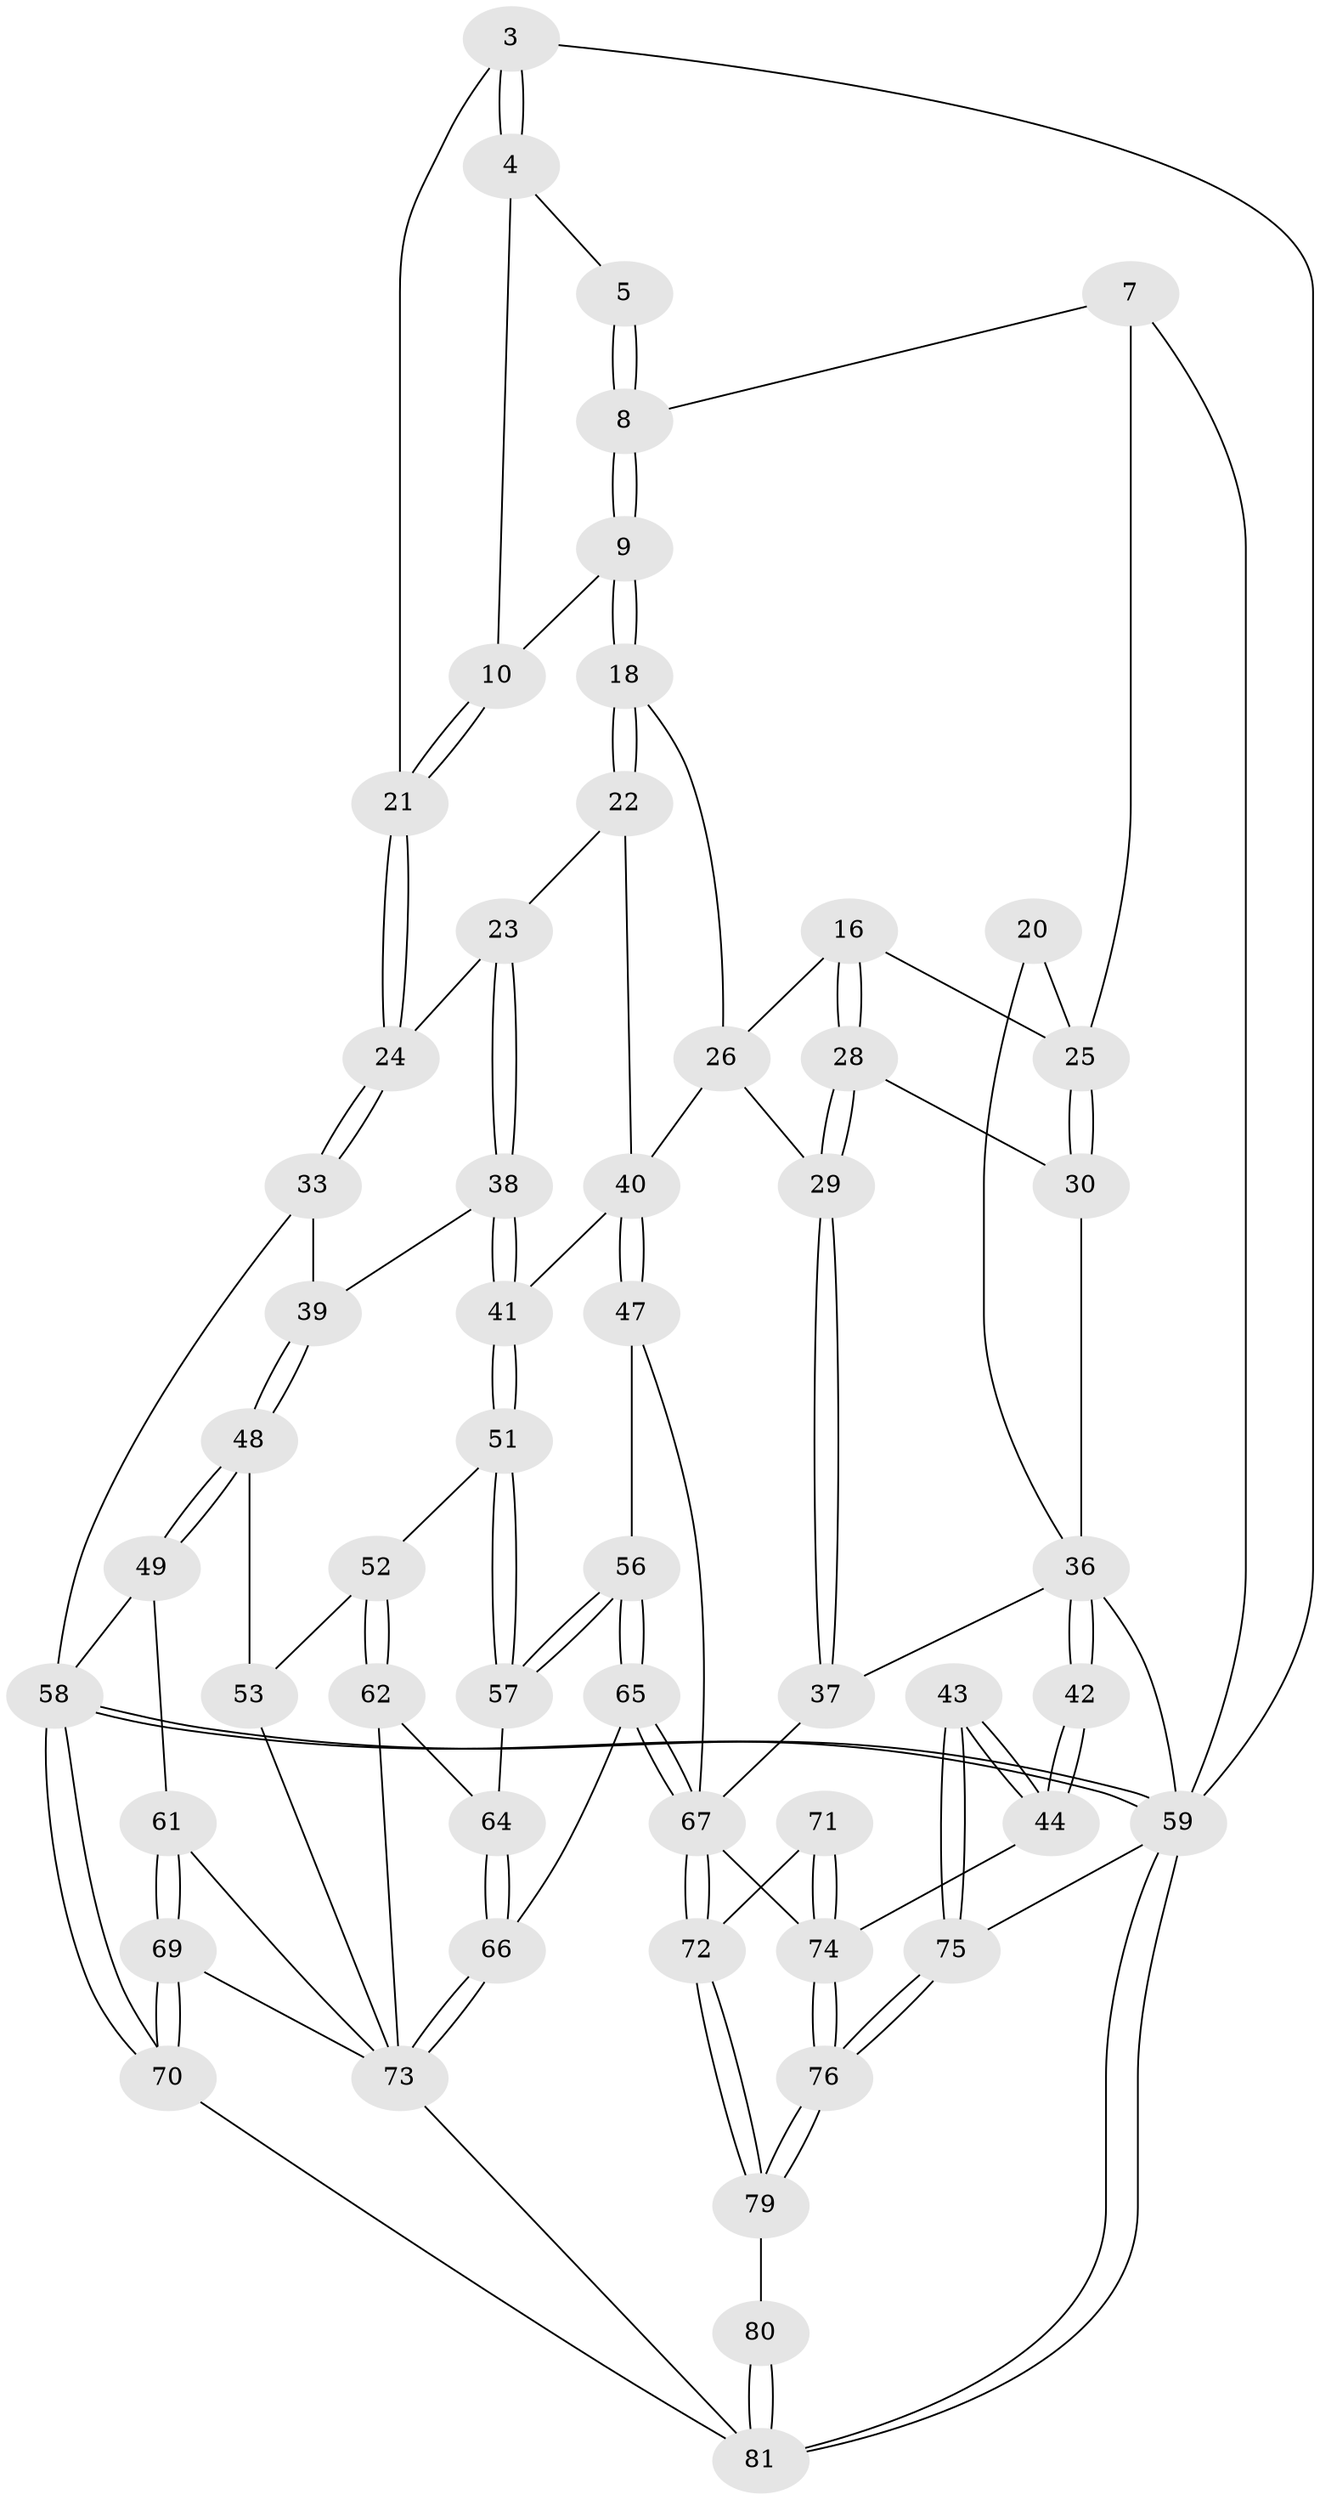 // original degree distribution, {3: 0.024691358024691357, 5: 0.5925925925925926, 4: 0.20987654320987653, 6: 0.1728395061728395}
// Generated by graph-tools (version 1.1) at 2025/05/03/04/25 22:05:59]
// undirected, 56 vertices, 130 edges
graph export_dot {
graph [start="1"]
  node [color=gray90,style=filled];
  3 [pos="+0+0"];
  4 [pos="+0.42233862008995965+0"];
  5 [pos="+0.6107293207813577+0"];
  7 [pos="+0.7491526596090538+0.11043292851394886"];
  8 [pos="+0.6576675241467216+0.05190455670063597"];
  9 [pos="+0.5571676647369098+0.16357519457045117"];
  10 [pos="+0.4070224126323668+0.10557972346512359"];
  16 [pos="+0.670047551721485+0.28765275112498195"];
  18 [pos="+0.5741132822054099+0.2639573510197877"];
  20 [pos="+0.8675448527785837+0.2524438091186928"];
  21 [pos="+0.25844781367046893+0.240702491185587"];
  22 [pos="+0.31798374858600764+0.3216383574490077"];
  23 [pos="+0.2934772836117622+0.3038882989958952"];
  24 [pos="+0.25822165242325334+0.25532137224061496"];
  25 [pos="+0.8030443182087688+0.3518644304931722",super="+15+14"];
  26 [pos="+0.5448889965043833+0.4177307761044265",super="+17"];
  28 [pos="+0.6933433302013426+0.3555108993805035"];
  29 [pos="+0.6308776925759898+0.47676169978060456"];
  30 [pos="+0.7943730066445638+0.402789145134167"];
  33 [pos="+0+0.37850209300181537"];
  36 [pos="+0.8137702525120933+0.47189104756614175",super="+35"];
  37 [pos="+0.6440323617091758+0.5079118556526304"];
  38 [pos="+0.18893343085442077+0.5139005724636226"];
  39 [pos="+0.10912923737985494+0.5126803935002365"];
  40 [pos="+0.3997889381557145+0.5078465643050405",super="+27"];
  41 [pos="+0.2365559191242838+0.562061744717469"];
  42 [pos="+0.8832199389734872+0.5840442472659052"];
  43 [pos="+1+0.6761553366271565"];
  44 [pos="+0.8976666990656937+0.632472950468988"];
  47 [pos="+0.4526256025020827+0.6283647445055098"];
  48 [pos="+0.07805690587798322+0.6187433631673894"];
  49 [pos="+0+0.68523198075908"];
  51 [pos="+0.2301011188044187+0.6337742599717602"];
  52 [pos="+0.19148930002912895+0.6604398104487809"];
  53 [pos="+0.14147625266007535+0.6478112056070969"];
  56 [pos="+0.43250769363995145+0.6466622858114516"];
  57 [pos="+0.3220981240150553+0.6844051758790216"];
  58 [pos="+0+0.8234539538947504",super="+50"];
  59 [pos="+0+1",super="+2+13"];
  61 [pos="+0.0022226431067407636+0.7067854804614965"];
  62 [pos="+0.18556027640078415+0.766959693922078"];
  64 [pos="+0.32038840700660154+0.6887125164320779"];
  65 [pos="+0.3961589950094399+0.8454138566712323"];
  66 [pos="+0.2946044182013368+0.8398654335013641"];
  67 [pos="+0.43885791517887884+0.8776315821338434",super="+46+45"];
  69 [pos="+0.1352974831505654+0.8465367696772635"];
  70 [pos="+0.09939552805747831+0.8905951251528104"];
  71 [pos="+0.6249036426125288+0.8572999626430656"];
  72 [pos="+0.4468813777237678+0.8911853476067423"];
  73 [pos="+0.27232427646957363+0.850235785647242",super="+68+63+60"];
  74 [pos="+0.8427007806217071+1",super="+54+55"];
  75 [pos="+1+1",super="+11"];
  76 [pos="+0.8635940401198087+1"];
  79 [pos="+0.4512658425942396+1"];
  80 [pos="+0.371480107804011+1"];
  81 [pos="+0.10507296363586788+1",super="+78+77"];
  3 -- 4;
  3 -- 4;
  3 -- 21;
  3 -- 59;
  4 -- 5;
  4 -- 10;
  5 -- 8;
  5 -- 8;
  7 -- 8;
  7 -- 25;
  7 -- 59;
  8 -- 9;
  8 -- 9;
  9 -- 10;
  9 -- 18;
  9 -- 18;
  10 -- 21;
  10 -- 21;
  16 -- 28;
  16 -- 28;
  16 -- 26;
  16 -- 25;
  18 -- 22;
  18 -- 22;
  18 -- 26;
  20 -- 25 [weight=2];
  20 -- 36;
  21 -- 24;
  21 -- 24;
  22 -- 23;
  22 -- 40;
  23 -- 24;
  23 -- 38;
  23 -- 38;
  24 -- 33;
  24 -- 33;
  25 -- 30;
  25 -- 30;
  26 -- 29;
  26 -- 40;
  28 -- 29;
  28 -- 29;
  28 -- 30;
  29 -- 37;
  29 -- 37;
  30 -- 36;
  33 -- 39;
  33 -- 58;
  36 -- 37;
  36 -- 42 [weight=2];
  36 -- 42;
  36 -- 59 [weight=2];
  37 -- 67;
  38 -- 39;
  38 -- 41;
  38 -- 41;
  39 -- 48;
  39 -- 48;
  40 -- 41;
  40 -- 47;
  40 -- 47;
  41 -- 51;
  41 -- 51;
  42 -- 44;
  42 -- 44;
  43 -- 44;
  43 -- 44;
  43 -- 75 [weight=2];
  43 -- 75;
  44 -- 74;
  47 -- 56;
  47 -- 67;
  48 -- 49;
  48 -- 49;
  48 -- 53;
  49 -- 61;
  49 -- 58;
  51 -- 52;
  51 -- 57;
  51 -- 57;
  52 -- 53;
  52 -- 62;
  52 -- 62;
  53 -- 73;
  56 -- 57;
  56 -- 57;
  56 -- 65;
  56 -- 65;
  57 -- 64;
  58 -- 59 [weight=2];
  58 -- 59;
  58 -- 70;
  58 -- 70;
  59 -- 81;
  59 -- 81;
  59 -- 75 [weight=3];
  61 -- 69;
  61 -- 69;
  61 -- 73;
  62 -- 64;
  62 -- 73;
  64 -- 66;
  64 -- 66;
  65 -- 66;
  65 -- 67;
  65 -- 67;
  66 -- 73;
  66 -- 73;
  67 -- 72;
  67 -- 72;
  67 -- 74;
  69 -- 70;
  69 -- 70;
  69 -- 73;
  70 -- 81;
  71 -- 72;
  71 -- 74 [weight=2];
  71 -- 74;
  72 -- 79;
  72 -- 79;
  73 -- 81;
  74 -- 76;
  74 -- 76;
  75 -- 76;
  75 -- 76;
  76 -- 79;
  76 -- 79;
  79 -- 80;
  80 -- 81 [weight=2];
  80 -- 81;
}
